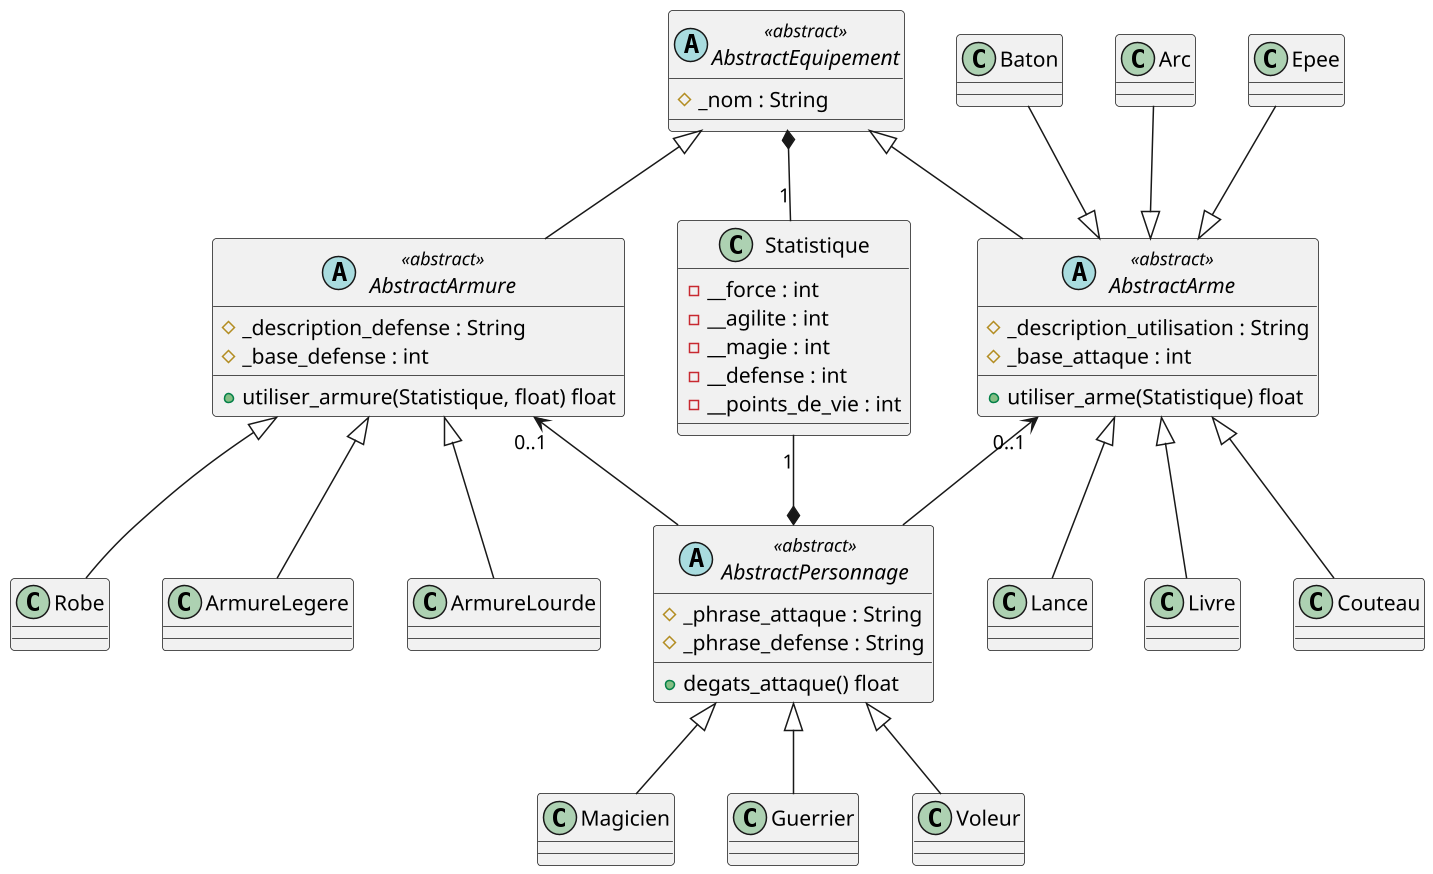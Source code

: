 @startuml
scale 1.5
abstract class AbstractPersonnage 	<<abstract>> {
	#_phrase_attaque : String 
	#_phrase_defense : String 
	+degats_attaque() float
    }
	 

abstract class AbstractEquipement <<abstract>> {
	#_nom : String
}
	 
class Statistique {
	 -__force : int
	 -__agilite : int
	 -__magie : int
	 -__defense : int
	 -__points_de_vie : int
}

abstract class AbstractArme <<abstract>>{
    #_description_utilisation : String
    #_base_attaque : int
    +utiliser_arme(Statistique) float
}


abstract class AbstractArmure <<abstract>>{
    #_description_defense : String 
    #_base_defense : int
    +utiliser_armure(Statistique, float) float 
}
	 	
AbstractPersonnage *-up-"1" Statistique
AbstractArme "0..1"<-- AbstractPersonnage
AbstractEquipement <|-- AbstractArme
AbstractEquipement *--"1" Statistique

AbstractPersonnage <|--  Magicien
AbstractPersonnage <|--  Guerrier
AbstractPersonnage <|--  Voleur

Epee --|> AbstractArme
Baton --|> AbstractArme
Arc --|> AbstractArme
AbstractArme <|-- Couteau
AbstractArme <|-- Lance
AbstractArme <|-- Livre
AbstractArmure <|-- Robe
AbstractArmure <|-- ArmureLegere
AbstractArmure <|-- ArmureLourde
AbstractArmure "0..1" <-- AbstractPersonnage
AbstractEquipement <|-- AbstractArmure
@enduml